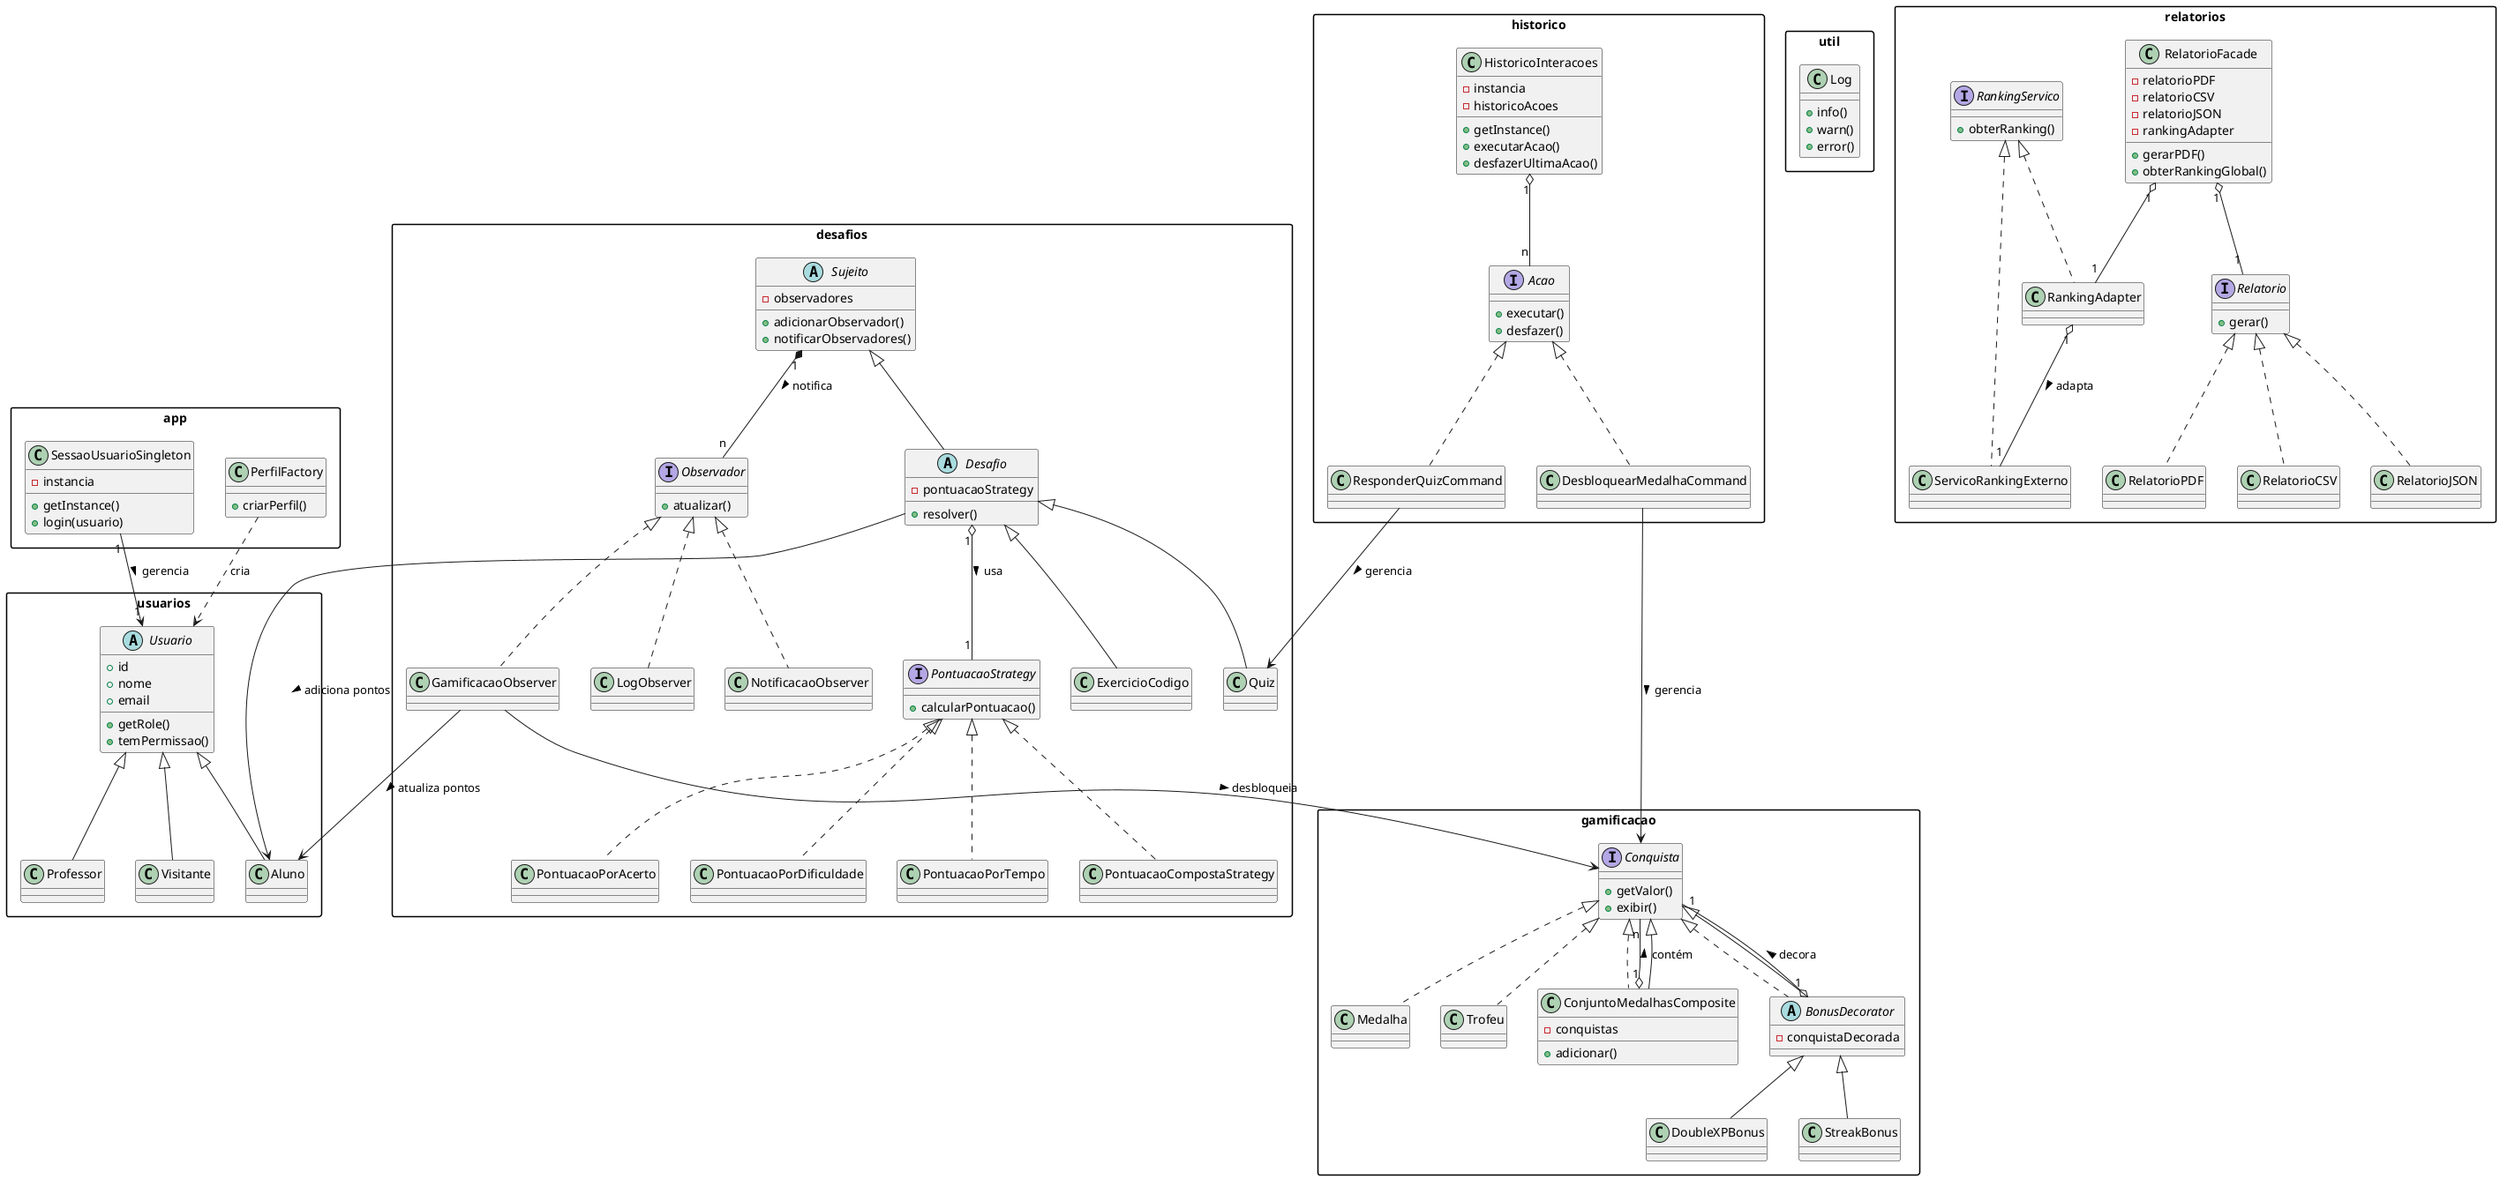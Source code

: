 @startuml
' Layout otimizado para ser mais retangular
skinparam packageStyle rectangle

' === Pacotes Centrais ===
package "usuarios" {
    abstract class Usuario {
        +id
        +nome
        +email
        +getRole()
        +temPermissao()
    }
    class Aluno
    class Professor
    class Visitante
    Usuario <|-- Aluno
    Usuario <|-- Professor
    Usuario <|-- Visitante
}

package "app" {
    class SessaoUsuarioSingleton {
        -instancia
        +getInstance()
        +login(usuario)
    }
    class PerfilFactory {
        +criarPerfil()
    }
}

package "util" {
    class Log {
        +info()
        +warn()
        +error()
    }
}

' === Padrões Comportamentais ===
package "desafios" {
    interface PontuacaoStrategy {
        +calcularPontuacao()
    }
    class PontuacaoPorAcerto implements PontuacaoStrategy
    class PontuacaoPorDificuldade implements PontuacaoStrategy
    class PontuacaoPorTempo implements PontuacaoStrategy
    class PontuacaoCompostaStrategy implements PontuacaoStrategy

    abstract class Sujeito {
        -observadores
        +adicionarObservador()
        +notificarObservadores()
    }
    interface Observador {
        +atualizar()
    }
    class GamificacaoObserver implements Observador
    class LogObserver implements Observador
    class NotificacaoObserver implements Observador
    
    abstract class Desafio extends Sujeito {
        -pontuacaoStrategy
        +resolver()
    }
    class Quiz extends Desafio
    class ExercicioCodigo extends Desafio

    Desafio "1" o-- "1" PontuacaoStrategy : usa >
    Sujeito "1" *-- "n" Observador : notifica >
}

package "historico" {
    class HistoricoInteracoes {
        -instancia
        -historicoAcoes
        +getInstance()
        +executarAcao()
        +desfazerUltimaAcao()
    }
    interface Acao {
        +executar()
        +desfazer()
    }
    class ResponderQuizCommand implements Acao
    class DesbloquearMedalhaCommand implements Acao
}

' === Padrões Estruturais ===
package "gamificacao" {
    interface Conquista {
        +getValor()
        +exibir()
    }
    class Medalha implements Conquista
    class Trofeu implements Conquista
    class ConjuntoMedalhasComposite implements Conquista {
        -conquistas
        +adicionar()
    }
    abstract class BonusDecorator implements Conquista {
        -conquistaDecorada
    }
    class DoubleXPBonus extends BonusDecorator
    class StreakBonus extends BonusDecorator

    Conquista <|-- ConjuntoMedalhasComposite
    Conquista <|-- BonusDecorator
    ConjuntoMedalhasComposite "1" o-- "n" Conquista : contém >
    BonusDecorator "1" o-- "1" Conquista : decora >
}

package "relatorios" {
    class RelatorioFacade {
        -relatorioPDF
        -relatorioCSV
        -relatorioJSON
        -rankingAdapter
        +gerarPDF()
        +obterRankingGlobal()
    }
    interface Relatorio {
        +gerar()
    }
    class RelatorioPDF implements Relatorio
    class RelatorioCSV implements Relatorio
    class RelatorioJSON implements Relatorio
    interface RankingServico {
        +obterRanking()
    }
    class RankingAdapter implements RankingServico
    class ServicoRankingExterno implements RankingServico
}

' === Conexões entre Pacotes (o que faltava) ===
SessaoUsuarioSingleton "1" --> "1" Usuario : gerencia >
PerfilFactory ..> Usuario : cria
GamificacaoObserver --> Aluno : atualiza pontos >
Desafio --> Aluno : adiciona pontos >
GamificacaoObserver --> Conquista : desbloqueia >
HistoricoInteracoes "1" o-- "n" Acao
ResponderQuizCommand --> Quiz : gerencia >
DesbloquearMedalhaCommand --> Conquista : gerencia >
RelatorioFacade "1" o-- "1" RankingAdapter
RankingAdapter "1" o-- "1" ServicoRankingExterno : adapta >
RelatorioFacade "1" o-- "1" Relatorio
@enduml